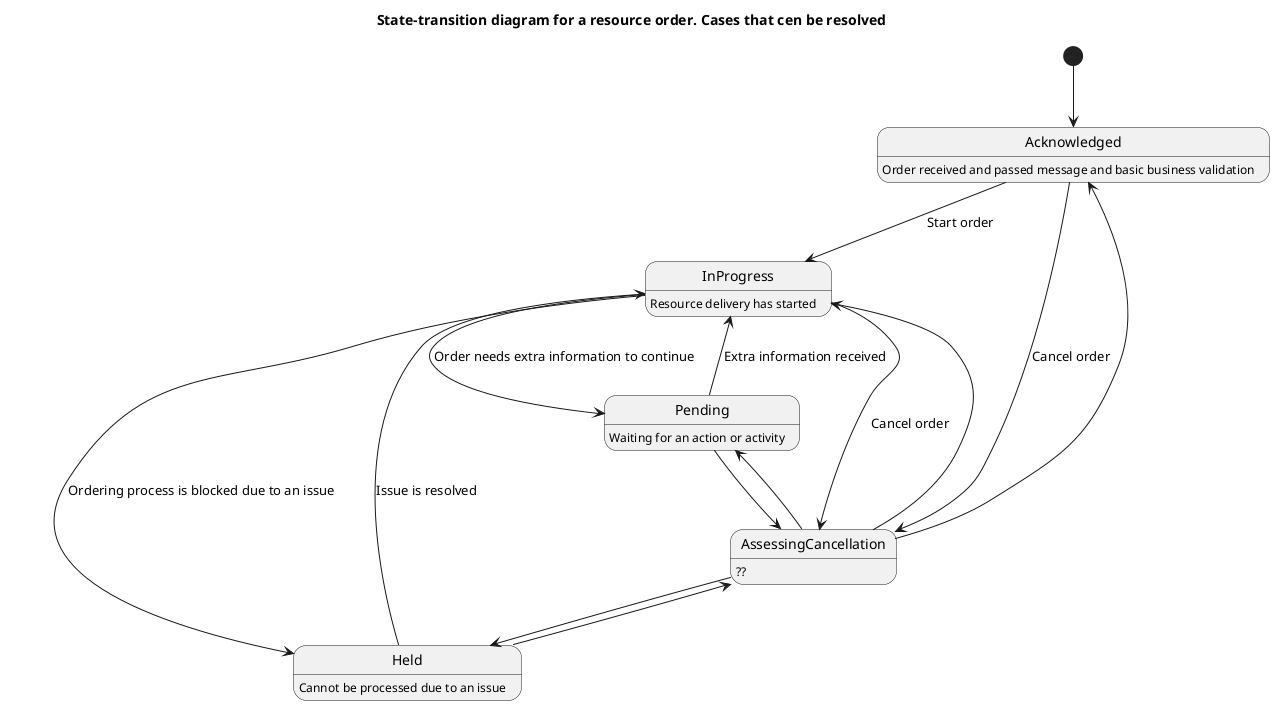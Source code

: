 @startuml

title State-transition diagram for a resource order. Cases that cen be resolved
Acknowledged: Order received and passed message and basic business validation
InProgress : Resource delivery has started
Pending: Waiting for an action or activity
Held: Cannot be processed due to an issue
AssessingCancellation: ??

[*] --> Acknowledged
Acknowledged --> InProgress : Start order
Acknowledged --> AssessingCancellation : Cancel order
AssessingCancellation --> Acknowledged
AssessingCancellation --> InProgress
InProgress --> Pending: Order needs extra information to continue
Pending --> InProgress: Extra information received
InProgress --> AssessingCancellation: Cancel order
InProgress --> Held: Ordering process is blocked due to an issue
Held --> InProgress: Issue is resolved
Pending --> AssessingCancellation
AssessingCancellation --> Pending
AssessingCancellation --> Held
Held --> AssessingCancellation

@enduml